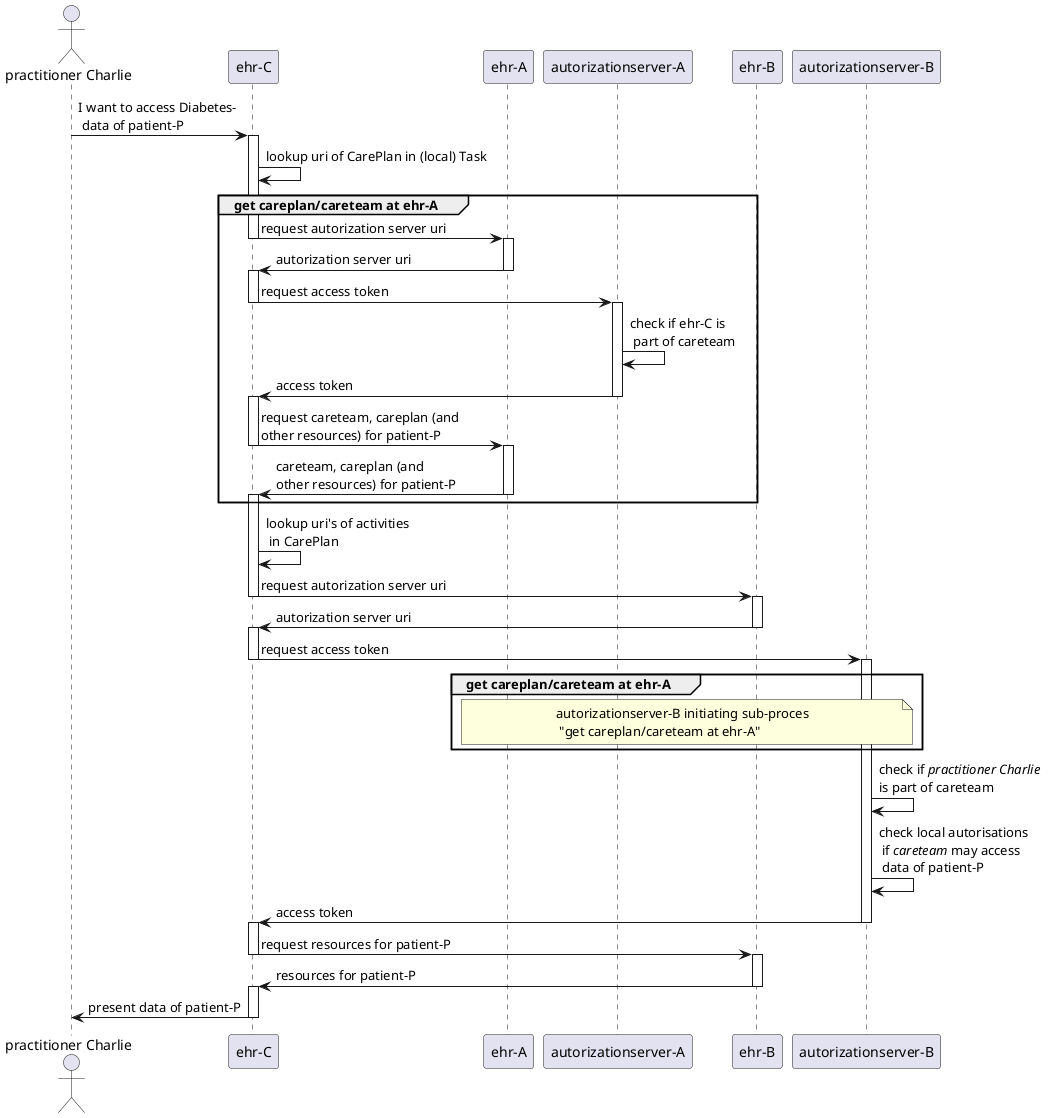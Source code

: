 @startuml example1-retrievingdata
participant "autorizationserver-A" as asa order 40
participant "autorizationserver-B" as asb order 60
participant "ehr-A" as ehra order 30
participant "ehr-B" as ehrb order 50
participant "ehr-C" as ehrc order 20
actor "practitioner Charlie" as prc order 10

prc -> ehrc : I want to access Diabetes-\n data of patient-P
activate ehrc
ehrc -> ehrc : lookup uri of CarePlan in (local) Task


group get careplan/careteam at ehr-A
    
    ehrc -> ehra : request autorization server uri
    deactivate ehrc
    activate ehra
    ehra -> ehrc : autorization server uri
    deactivate ehra
    activate ehrc
    ehrc -> asa : request access token
    deactivate ehrc
    activate asa
    asa -> asa : check if ehr-C is\n part of careteam
    
    asa -> ehrc : access token
    deactivate asa
    activate ehrc
    ehrc -> ehra : request careteam, careplan (and \nother resources) for patient-P
    deactivate ehrc
    activate ehra
    ehra -> ehrc : careteam, careplan (and \nother resources) for patient-P
    deactivate ehra
    activate ehrc
end

ehrc -> ehrc : lookup uri's of activities\n in CarePlan

ehrc -> ehrb : request autorization server uri
deactivate ehrc
activate ehrb
ehrb -> ehrc : autorization server uri
deactivate ehrb
activate ehrc
ehrc -> asb : request access token
deactivate ehrc
activate asb
group  get careplan/careteam at ehr-A
    note over asb, ehra : autorizationserver-B initiating sub-proces\n "get careplan/careteam at ehr-A"
end
asb -> asb : check if //practitioner Charlie// \nis part of careteam
asb -> asb : check local autorisations\n if //careteam// may access\n data of patient-P
asb -> ehrc : access token
deactivate asb
activate ehrc
ehrc -> ehrb : request resources for patient-P
deactivate ehrc
activate ehrb
ehrb -> ehrc : resources for patient-P
deactivate ehrb
activate ehrc
ehrc -> prc : present data of patient-P
deactivate ehrc
@enduml